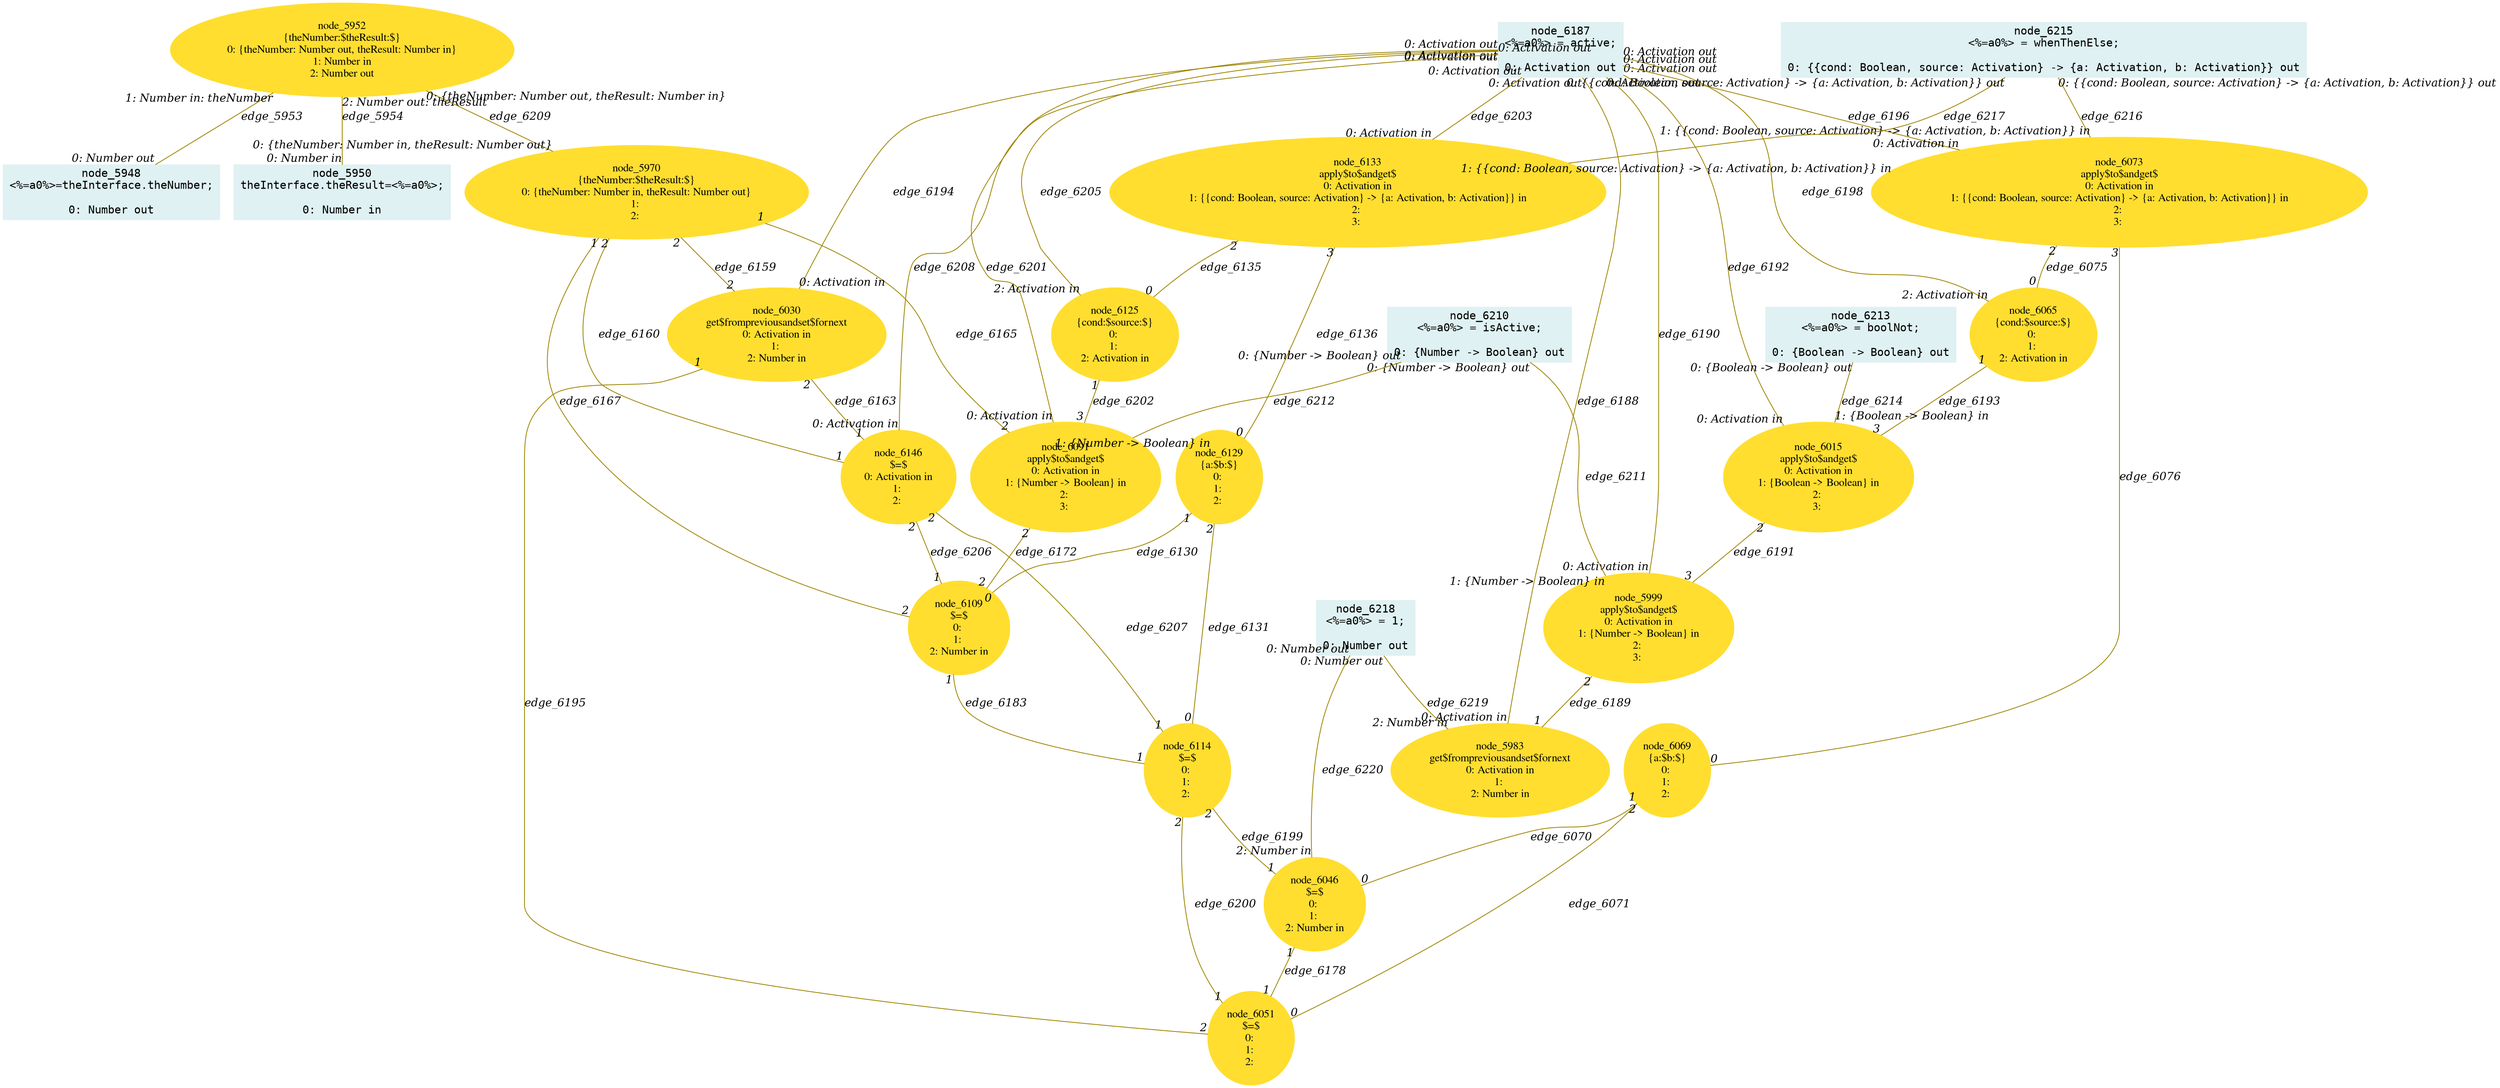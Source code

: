 digraph g{node_5948 [shape="box", style="filled", color="#dff1f2", fontname="Courier", label="node_5948
<%=a0%>=theInterface.theNumber;

0: Number out" ]
node_5950 [shape="box", style="filled", color="#dff1f2", fontname="Courier", label="node_5950
theInterface.theResult=<%=a0%>;

0: Number in" ]
node_5952 [shape="ellipse", style="filled", color="#ffde2f", fontname="Times", label="node_5952
{theNumber:$theResult:$}
0: {theNumber: Number out, theResult: Number in}
1: Number in
2: Number out" ]
node_5970 [shape="ellipse", style="filled", color="#ffde2f", fontname="Times", label="node_5970
{theNumber:$theResult:$}
0: {theNumber: Number in, theResult: Number out}
1: 
2: " ]
node_5983 [shape="ellipse", style="filled", color="#ffde2f", fontname="Times", label="node_5983
get$frompreviousandset$fornext
0: Activation in
1: 
2: Number in" ]
node_5999 [shape="ellipse", style="filled", color="#ffde2f", fontname="Times", label="node_5999
apply$to$andget$
0: Activation in
1: {Number -> Boolean} in
2: 
3: " ]
node_6015 [shape="ellipse", style="filled", color="#ffde2f", fontname="Times", label="node_6015
apply$to$andget$
0: Activation in
1: {Boolean -> Boolean} in
2: 
3: " ]
node_6030 [shape="ellipse", style="filled", color="#ffde2f", fontname="Times", label="node_6030
get$frompreviousandset$fornext
0: Activation in
1: 
2: Number in" ]
node_6046 [shape="ellipse", style="filled", color="#ffde2f", fontname="Times", label="node_6046
$=$
0: 
1: 
2: Number in" ]
node_6051 [shape="ellipse", style="filled", color="#ffde2f", fontname="Times", label="node_6051
$=$
0: 
1: 
2: " ]
node_6065 [shape="ellipse", style="filled", color="#ffde2f", fontname="Times", label="node_6065
{cond:$source:$}
0: 
1: 
2: Activation in" ]
node_6069 [shape="ellipse", style="filled", color="#ffde2f", fontname="Times", label="node_6069
{a:$b:$}
0: 
1: 
2: " ]
node_6073 [shape="ellipse", style="filled", color="#ffde2f", fontname="Times", label="node_6073
apply$to$andget$
0: Activation in
1: {{cond: Boolean, source: Activation} -> {a: Activation, b: Activation}} in
2: 
3: " ]
node_6091 [shape="ellipse", style="filled", color="#ffde2f", fontname="Times", label="node_6091
apply$to$andget$
0: Activation in
1: {Number -> Boolean} in
2: 
3: " ]
node_6109 [shape="ellipse", style="filled", color="#ffde2f", fontname="Times", label="node_6109
$=$
0: 
1: 
2: Number in" ]
node_6114 [shape="ellipse", style="filled", color="#ffde2f", fontname="Times", label="node_6114
$=$
0: 
1: 
2: " ]
node_6125 [shape="ellipse", style="filled", color="#ffde2f", fontname="Times", label="node_6125
{cond:$source:$}
0: 
1: 
2: Activation in" ]
node_6129 [shape="ellipse", style="filled", color="#ffde2f", fontname="Times", label="node_6129
{a:$b:$}
0: 
1: 
2: " ]
node_6133 [shape="ellipse", style="filled", color="#ffde2f", fontname="Times", label="node_6133
apply$to$andget$
0: Activation in
1: {{cond: Boolean, source: Activation} -> {a: Activation, b: Activation}} in
2: 
3: " ]
node_6146 [shape="ellipse", style="filled", color="#ffde2f", fontname="Times", label="node_6146
$=$
0: Activation in
1: 
2: " ]
node_6187 [shape="box", style="filled", color="#dff1f2", fontname="Courier", label="node_6187
<%=a0%> = active;

0: Activation out" ]
node_6210 [shape="box", style="filled", color="#dff1f2", fontname="Courier", label="node_6210
<%=a0%> = isActive;

0: {Number -> Boolean} out" ]
node_6213 [shape="box", style="filled", color="#dff1f2", fontname="Courier", label="node_6213
<%=a0%> = boolNot;

0: {Boolean -> Boolean} out" ]
node_6215 [shape="box", style="filled", color="#dff1f2", fontname="Courier", label="node_6215
<%=a0%> = whenThenElse;

0: {{cond: Boolean, source: Activation} -> {a: Activation, b: Activation}} out" ]
node_6218 [shape="box", style="filled", color="#dff1f2", fontname="Courier", label="node_6218
<%=a0%> = 1;

0: Number out" ]
node_5952 -> node_5948 [dir=none, arrowHead=none, fontname="Times-Italic", arrowsize=1, color="#9d8400", label="edge_5953",  headlabel="0: Number out", taillabel="1: Number in: theNumber" ]
node_5952 -> node_5950 [dir=none, arrowHead=none, fontname="Times-Italic", arrowsize=1, color="#9d8400", label="edge_5954",  headlabel="0: Number in", taillabel="2: Number out: theResult" ]
node_6069 -> node_6046 [dir=none, arrowHead=none, fontname="Times-Italic", arrowsize=1, color="#9d8400", label="edge_6070",  headlabel="0", taillabel="1" ]
node_6069 -> node_6051 [dir=none, arrowHead=none, fontname="Times-Italic", arrowsize=1, color="#9d8400", label="edge_6071",  headlabel="0", taillabel="2" ]
node_6073 -> node_6065 [dir=none, arrowHead=none, fontname="Times-Italic", arrowsize=1, color="#9d8400", label="edge_6075",  headlabel="0", taillabel="2" ]
node_6073 -> node_6069 [dir=none, arrowHead=none, fontname="Times-Italic", arrowsize=1, color="#9d8400", label="edge_6076",  headlabel="0", taillabel="3" ]
node_6129 -> node_6109 [dir=none, arrowHead=none, fontname="Times-Italic", arrowsize=1, color="#9d8400", label="edge_6130",  headlabel="0", taillabel="1" ]
node_6129 -> node_6114 [dir=none, arrowHead=none, fontname="Times-Italic", arrowsize=1, color="#9d8400", label="edge_6131",  headlabel="0", taillabel="2" ]
node_6133 -> node_6125 [dir=none, arrowHead=none, fontname="Times-Italic", arrowsize=1, color="#9d8400", label="edge_6135",  headlabel="0", taillabel="2" ]
node_6133 -> node_6129 [dir=none, arrowHead=none, fontname="Times-Italic", arrowsize=1, color="#9d8400", label="edge_6136",  headlabel="0", taillabel="3" ]
node_5970 -> node_6030 [dir=none, arrowHead=none, fontname="Times-Italic", arrowsize=1, color="#9d8400", label="edge_6159",  headlabel="2", taillabel="2" ]
node_5970 -> node_6146 [dir=none, arrowHead=none, fontname="Times-Italic", arrowsize=1, color="#9d8400", label="edge_6160",  headlabel="1", taillabel="2" ]
node_6030 -> node_6146 [dir=none, arrowHead=none, fontname="Times-Italic", arrowsize=1, color="#9d8400", label="edge_6163",  headlabel="1", taillabel="2" ]
node_5970 -> node_6091 [dir=none, arrowHead=none, fontname="Times-Italic", arrowsize=1, color="#9d8400", label="edge_6165",  headlabel="2", taillabel="1" ]
node_5970 -> node_6109 [dir=none, arrowHead=none, fontname="Times-Italic", arrowsize=1, color="#9d8400", label="edge_6167",  headlabel="2", taillabel="1" ]
node_6091 -> node_6109 [dir=none, arrowHead=none, fontname="Times-Italic", arrowsize=1, color="#9d8400", label="edge_6172",  headlabel="2", taillabel="2" ]
node_6046 -> node_6051 [dir=none, arrowHead=none, fontname="Times-Italic", arrowsize=1, color="#9d8400", label="edge_6178",  headlabel="1", taillabel="1" ]
node_6109 -> node_6114 [dir=none, arrowHead=none, fontname="Times-Italic", arrowsize=1, color="#9d8400", label="edge_6183",  headlabel="1", taillabel="1" ]
node_6187 -> node_5983 [dir=none, arrowHead=none, fontname="Times-Italic", arrowsize=1, color="#9d8400", label="edge_6188",  headlabel="0: Activation in", taillabel="0: Activation out" ]
node_5999 -> node_5983 [dir=none, arrowHead=none, fontname="Times-Italic", arrowsize=1, color="#9d8400", label="edge_6189",  headlabel="1", taillabel="2" ]
node_6187 -> node_5999 [dir=none, arrowHead=none, fontname="Times-Italic", arrowsize=1, color="#9d8400", label="edge_6190",  headlabel="0: Activation in", taillabel="0: Activation out" ]
node_6015 -> node_5999 [dir=none, arrowHead=none, fontname="Times-Italic", arrowsize=1, color="#9d8400", label="edge_6191",  headlabel="3", taillabel="2" ]
node_6187 -> node_6015 [dir=none, arrowHead=none, fontname="Times-Italic", arrowsize=1, color="#9d8400", label="edge_6192",  headlabel="0: Activation in", taillabel="0: Activation out" ]
node_6065 -> node_6015 [dir=none, arrowHead=none, fontname="Times-Italic", arrowsize=1, color="#9d8400", label="edge_6193",  headlabel="3", taillabel="1" ]
node_6187 -> node_6030 [dir=none, arrowHead=none, fontname="Times-Italic", arrowsize=1, color="#9d8400", label="edge_6194",  headlabel="0: Activation in", taillabel="0: Activation out" ]
node_6051 -> node_6030 [dir=none, arrowHead=none, fontname="Times-Italic", arrowsize=1, color="#9d8400", label="edge_6195",  headlabel="1", taillabel="2" ]
node_6187 -> node_6073 [dir=none, arrowHead=none, fontname="Times-Italic", arrowsize=1, color="#9d8400", label="edge_6196",  headlabel="0: Activation in", taillabel="0: Activation out" ]
node_6187 -> node_6065 [dir=none, arrowHead=none, fontname="Times-Italic", arrowsize=1, color="#9d8400", label="edge_6198",  headlabel="2: Activation in", taillabel="0: Activation out" ]
node_6114 -> node_6046 [dir=none, arrowHead=none, fontname="Times-Italic", arrowsize=1, color="#9d8400", label="edge_6199",  headlabel="1", taillabel="2" ]
node_6114 -> node_6051 [dir=none, arrowHead=none, fontname="Times-Italic", arrowsize=1, color="#9d8400", label="edge_6200",  headlabel="1", taillabel="2" ]
node_6187 -> node_6091 [dir=none, arrowHead=none, fontname="Times-Italic", arrowsize=1, color="#9d8400", label="edge_6201",  headlabel="0: Activation in", taillabel="0: Activation out" ]
node_6125 -> node_6091 [dir=none, arrowHead=none, fontname="Times-Italic", arrowsize=1, color="#9d8400", label="edge_6202",  headlabel="3", taillabel="1" ]
node_6187 -> node_6133 [dir=none, arrowHead=none, fontname="Times-Italic", arrowsize=1, color="#9d8400", label="edge_6203",  headlabel="0: Activation in", taillabel="0: Activation out" ]
node_6187 -> node_6125 [dir=none, arrowHead=none, fontname="Times-Italic", arrowsize=1, color="#9d8400", label="edge_6205",  headlabel="2: Activation in", taillabel="0: Activation out" ]
node_6146 -> node_6109 [dir=none, arrowHead=none, fontname="Times-Italic", arrowsize=1, color="#9d8400", label="edge_6206",  headlabel="1", taillabel="2" ]
node_6146 -> node_6114 [dir=none, arrowHead=none, fontname="Times-Italic", arrowsize=1, color="#9d8400", label="edge_6207",  headlabel="1", taillabel="2" ]
node_6187 -> node_6146 [dir=none, arrowHead=none, fontname="Times-Italic", arrowsize=1, color="#9d8400", label="edge_6208",  headlabel="0: Activation in", taillabel="0: Activation out" ]
node_5952 -> node_5970 [dir=none, arrowHead=none, fontname="Times-Italic", arrowsize=1, color="#9d8400", label="edge_6209",  headlabel="0: {theNumber: Number in, theResult: Number out}", taillabel="0: {theNumber: Number out, theResult: Number in}" ]
node_6210 -> node_5999 [dir=none, arrowHead=none, fontname="Times-Italic", arrowsize=1, color="#9d8400", label="edge_6211",  headlabel="1: {Number -> Boolean} in", taillabel="0: {Number -> Boolean} out" ]
node_6210 -> node_6091 [dir=none, arrowHead=none, fontname="Times-Italic", arrowsize=1, color="#9d8400", label="edge_6212",  headlabel="1: {Number -> Boolean} in", taillabel="0: {Number -> Boolean} out" ]
node_6213 -> node_6015 [dir=none, arrowHead=none, fontname="Times-Italic", arrowsize=1, color="#9d8400", label="edge_6214",  headlabel="1: {Boolean -> Boolean} in", taillabel="0: {Boolean -> Boolean} out" ]
node_6215 -> node_6073 [dir=none, arrowHead=none, fontname="Times-Italic", arrowsize=1, color="#9d8400", label="edge_6216",  headlabel="1: {{cond: Boolean, source: Activation} -> {a: Activation, b: Activation}} in", taillabel="0: {{cond: Boolean, source: Activation} -> {a: Activation, b: Activation}} out" ]
node_6215 -> node_6133 [dir=none, arrowHead=none, fontname="Times-Italic", arrowsize=1, color="#9d8400", label="edge_6217",  headlabel="1: {{cond: Boolean, source: Activation} -> {a: Activation, b: Activation}} in", taillabel="0: {{cond: Boolean, source: Activation} -> {a: Activation, b: Activation}} out" ]
node_6218 -> node_5983 [dir=none, arrowHead=none, fontname="Times-Italic", arrowsize=1, color="#9d8400", label="edge_6219",  headlabel="2: Number in", taillabel="0: Number out" ]
node_6218 -> node_6046 [dir=none, arrowHead=none, fontname="Times-Italic", arrowsize=1, color="#9d8400", label="edge_6220",  headlabel="2: Number in", taillabel="0: Number out" ]
}